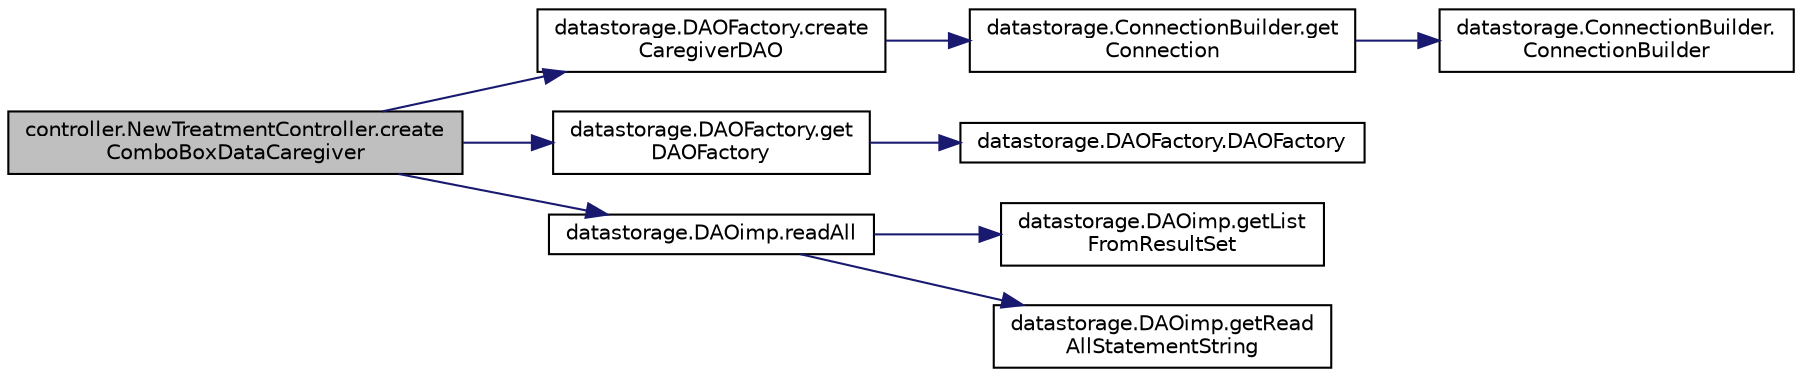 digraph "controller.NewTreatmentController.createComboBoxDataCaregiver"
{
 // LATEX_PDF_SIZE
  edge [fontname="Helvetica",fontsize="10",labelfontname="Helvetica",labelfontsize="10"];
  node [fontname="Helvetica",fontsize="10",shape=record];
  rankdir="LR";
  Node1 [label="controller.NewTreatmentController.create\lComboBoxDataCaregiver",height=0.2,width=0.4,color="black", fillcolor="grey75", style="filled", fontcolor="black",tooltip="Sets Data that will be show when clicked on ComboBox."];
  Node1 -> Node2 [color="midnightblue",fontsize="10",style="solid",fontname="Helvetica"];
  Node2 [label="datastorage.DAOFactory.create\lCaregiverDAO",height=0.2,width=0.4,color="black", fillcolor="white", style="filled",URL="$db/d7f/classdatastorage_1_1DAOFactory.html#a245dea0aa1e64652b90cd158b9c5c0d2",tooltip="creates a new instance of the CaregiverDAO"];
  Node2 -> Node3 [color="midnightblue",fontsize="10",style="solid",fontname="Helvetica"];
  Node3 [label="datastorage.ConnectionBuilder.get\lConnection",height=0.2,width=0.4,color="black", fillcolor="white", style="filled",URL="$d6/d58/classdatastorage_1_1ConnectionBuilder.html#a217c33442528663e5d3199ade7c19ed1",tooltip="when no Connection has been made, initializes a new ConnectionBuilder"];
  Node3 -> Node4 [color="midnightblue",fontsize="10",style="solid",fontname="Helvetica"];
  Node4 [label="datastorage.ConnectionBuilder.\lConnectionBuilder",height=0.2,width=0.4,color="black", fillcolor="white", style="filled",URL="$d6/d58/classdatastorage_1_1ConnectionBuilder.html#a9af3a7f1e527e35fae23c4e06e6494e7",tooltip="creates connection to back-end"];
  Node1 -> Node5 [color="midnightblue",fontsize="10",style="solid",fontname="Helvetica"];
  Node5 [label="datastorage.DAOFactory.get\lDAOFactory",height=0.2,width=0.4,color="black", fillcolor="white", style="filled",URL="$db/d7f/classdatastorage_1_1DAOFactory.html#a489d0947d5e2601ff8617b5e45cbea12",tooltip="Singleton which instantiates a new Object of this class if none already exists."];
  Node5 -> Node6 [color="midnightblue",fontsize="10",style="solid",fontname="Helvetica"];
  Node6 [label="datastorage.DAOFactory.DAOFactory",height=0.2,width=0.4,color="black", fillcolor="white", style="filled",URL="$db/d7f/classdatastorage_1_1DAOFactory.html#ad381ed774680f7634e4d4ef879b039ae",tooltip="privater constructor to prevent free initializing of a new object"];
  Node1 -> Node7 [color="midnightblue",fontsize="10",style="solid",fontname="Helvetica"];
  Node7 [label="datastorage.DAOimp.readAll",height=0.2,width=0.4,color="black", fillcolor="white", style="filled",URL="$db/d11/classdatastorage_1_1DAOimp.html#a7942f9127f6f5e6bd3e1b3dd1a989b82",tooltip="calls getReadAllStatementString method and makes a new list of objects out of the result"];
  Node7 -> Node8 [color="midnightblue",fontsize="10",style="solid",fontname="Helvetica"];
  Node8 [label="datastorage.DAOimp.getList\lFromResultSet",height=0.2,width=0.4,color="black", fillcolor="white", style="filled",URL="$db/d11/classdatastorage_1_1DAOimp.html#a1f0fcbb5b757af15b198c1d52fc0158b",tooltip=" "];
  Node7 -> Node9 [color="midnightblue",fontsize="10",style="solid",fontname="Helvetica"];
  Node9 [label="datastorage.DAOimp.getRead\lAllStatementString",height=0.2,width=0.4,color="black", fillcolor="white", style="filled",URL="$db/d11/classdatastorage_1_1DAOimp.html#aa58ff71259a0cd1811eaf5bf80901370",tooltip=" "];
}
